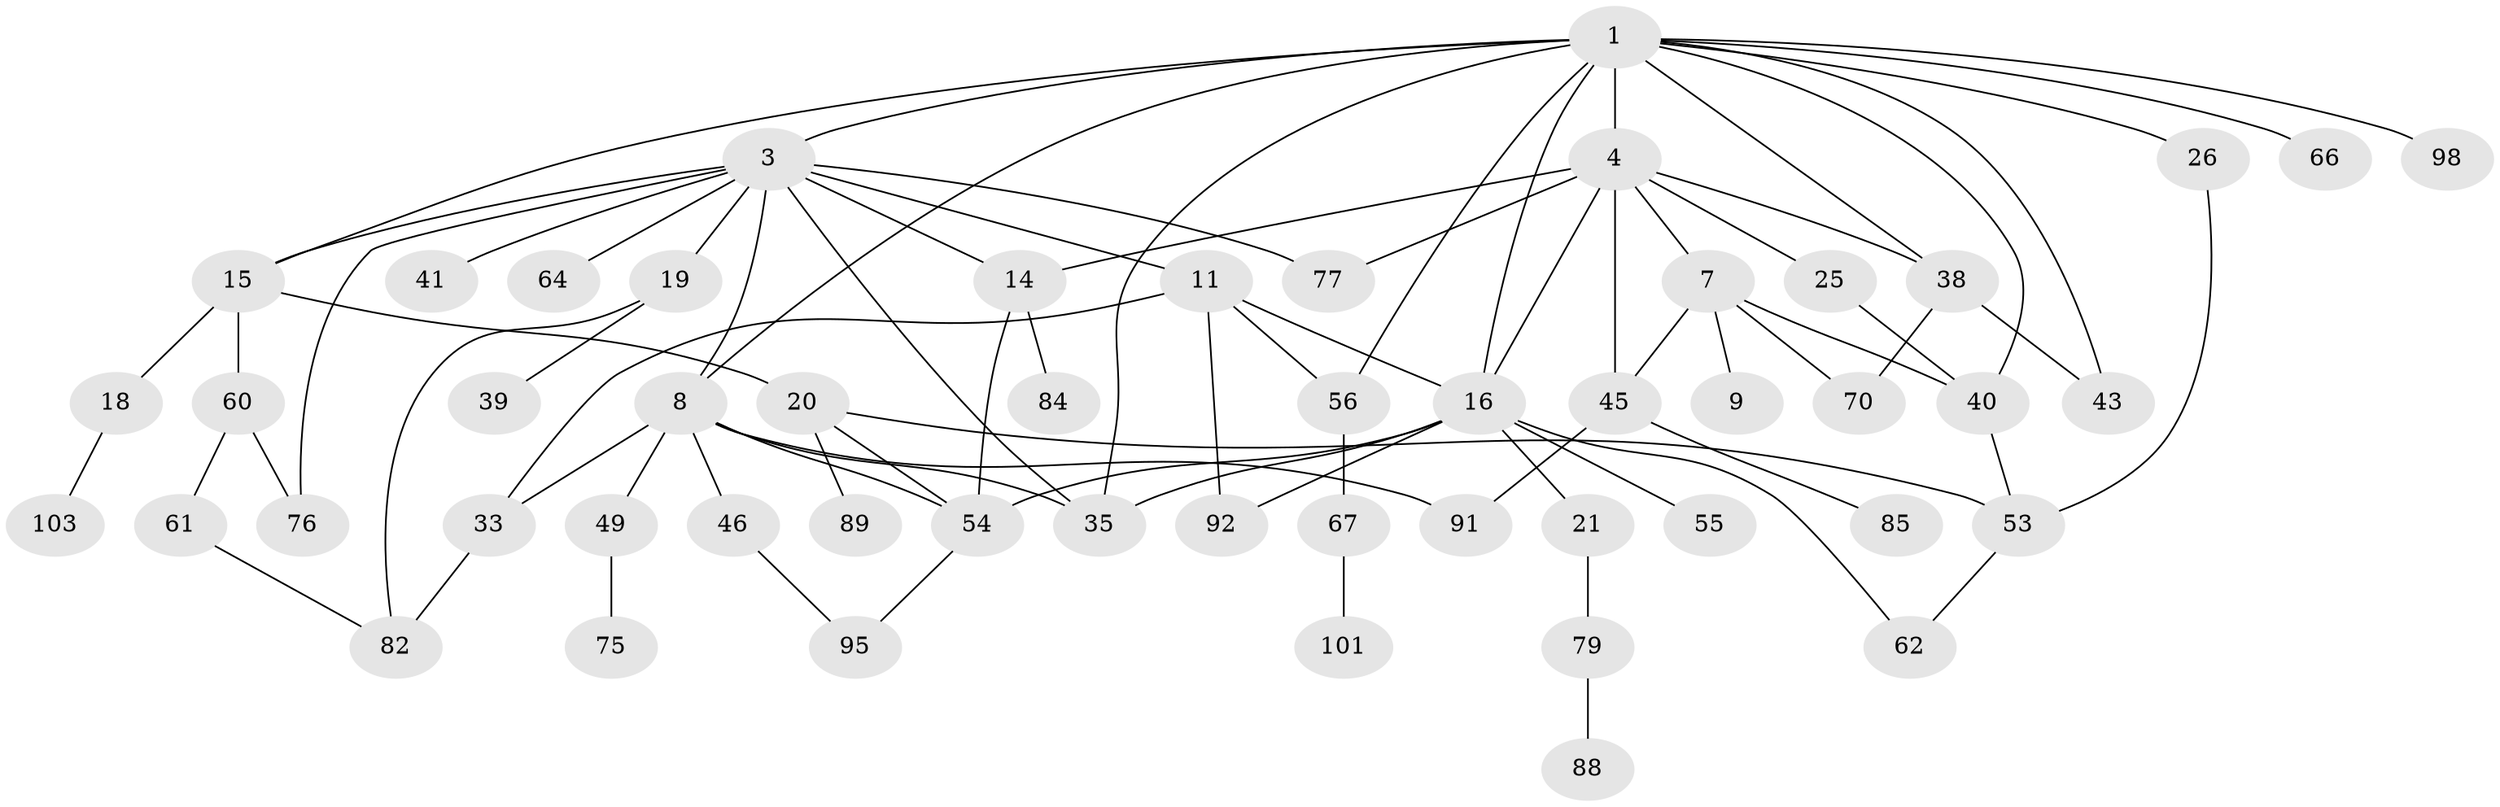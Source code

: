 // original degree distribution, {4: 0.12380952380952381, 7: 0.02857142857142857, 3: 0.19047619047619047, 5: 0.05714285714285714, 1: 0.18095238095238095, 2: 0.4095238095238095, 6: 0.009523809523809525}
// Generated by graph-tools (version 1.1) at 2025/13/03/09/25 04:13:37]
// undirected, 52 vertices, 80 edges
graph export_dot {
graph [start="1"]
  node [color=gray90,style=filled];
  1 [super="+2+6"];
  3 [super="+10+68+13"];
  4 [super="+12+31+51+5"];
  7 [super="+36+32"];
  8 [super="+28"];
  9;
  11 [super="+42+86+29"];
  14 [super="+22"];
  15 [super="+78"];
  16 [super="+30+48"];
  18 [super="+23"];
  19 [super="+105"];
  20 [super="+69"];
  21;
  25;
  26 [super="+44"];
  33 [super="+80"];
  35 [super="+83+65"];
  38 [super="+52"];
  39;
  40 [super="+63+87"];
  41;
  43 [super="+104"];
  45;
  46;
  49;
  53 [super="+58"];
  54 [super="+90"];
  55;
  56 [super="+57"];
  60;
  61;
  62;
  64 [super="+81"];
  66;
  67;
  70 [super="+73"];
  75 [super="+99"];
  76;
  77;
  79;
  82;
  84;
  85 [super="+93"];
  88 [super="+94"];
  89 [super="+96"];
  91 [super="+102"];
  92;
  95;
  98;
  101;
  103;
  1 -- 8;
  1 -- 16;
  1 -- 3;
  1 -- 4 [weight=2];
  1 -- 26;
  1 -- 15;
  1 -- 66;
  1 -- 98;
  1 -- 38;
  1 -- 40;
  1 -- 56;
  1 -- 43;
  1 -- 35;
  3 -- 11;
  3 -- 64;
  3 -- 76;
  3 -- 77;
  3 -- 15;
  3 -- 14 [weight=2];
  3 -- 19;
  3 -- 35;
  3 -- 8;
  3 -- 41;
  4 -- 7;
  4 -- 45;
  4 -- 25;
  4 -- 16;
  4 -- 77;
  4 -- 38;
  4 -- 14;
  7 -- 9;
  7 -- 45;
  7 -- 40;
  7 -- 70;
  8 -- 54;
  8 -- 35;
  8 -- 33;
  8 -- 49;
  8 -- 91;
  8 -- 46;
  11 -- 33;
  11 -- 92;
  11 -- 56;
  11 -- 16;
  14 -- 84;
  14 -- 54;
  15 -- 18 [weight=2];
  15 -- 20;
  15 -- 60;
  16 -- 21;
  16 -- 35 [weight=2];
  16 -- 92;
  16 -- 54;
  16 -- 55;
  16 -- 62;
  18 -- 103;
  19 -- 39;
  19 -- 82;
  20 -- 89;
  20 -- 53;
  20 -- 54;
  21 -- 79;
  25 -- 40;
  26 -- 53;
  33 -- 82;
  38 -- 70;
  38 -- 43;
  40 -- 53;
  45 -- 85;
  45 -- 91;
  46 -- 95;
  49 -- 75;
  53 -- 62;
  54 -- 95;
  56 -- 67;
  60 -- 61;
  60 -- 76;
  61 -- 82;
  67 -- 101;
  79 -- 88;
}
